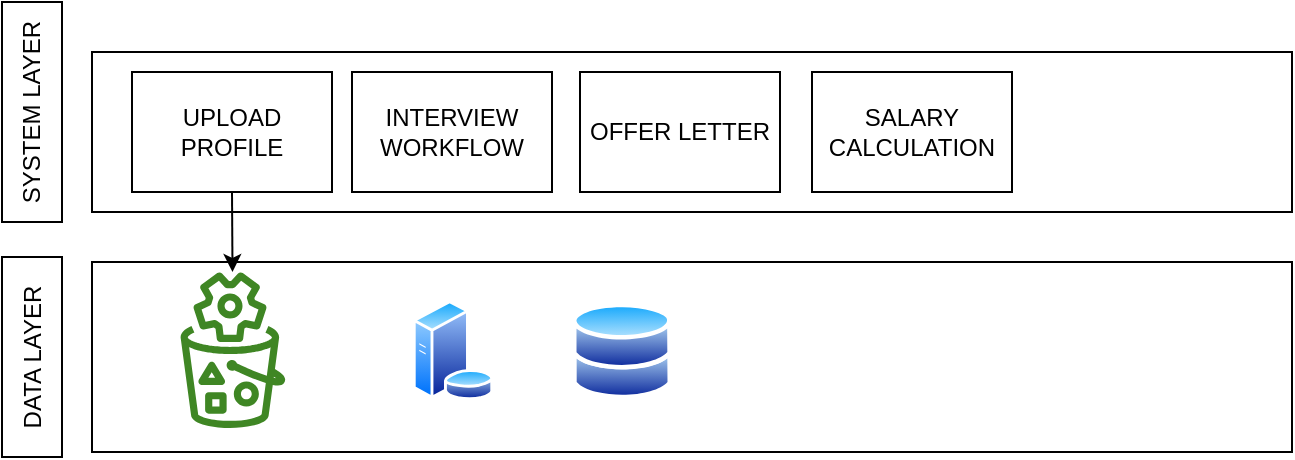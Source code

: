 <mxfile version="21.3.8" type="github">
  <diagram name="Page-1" id="Dh7hcGiAznb-rkb4ZNL5">
    <mxGraphModel dx="1050" dy="541" grid="1" gridSize="10" guides="1" tooltips="1" connect="1" arrows="1" fold="1" page="1" pageScale="1" pageWidth="827" pageHeight="1169" math="0" shadow="0">
      <root>
        <mxCell id="0" />
        <mxCell id="1" parent="0" />
        <mxCell id="gkphJBtDpKk1ZwpOAE3T-12" value="" style="rounded=0;whiteSpace=wrap;html=1;fillColor=none;" vertex="1" parent="1">
          <mxGeometry x="120" y="545" width="600" height="95" as="geometry" />
        </mxCell>
        <mxCell id="gkphJBtDpKk1ZwpOAE3T-2" value="" style="rounded=0;whiteSpace=wrap;html=1;fillColor=none;" vertex="1" parent="1">
          <mxGeometry x="120" y="440" width="600" height="80" as="geometry" />
        </mxCell>
        <mxCell id="gkphJBtDpKk1ZwpOAE3T-3" value="SYSTEM LAYER" style="rounded=0;whiteSpace=wrap;html=1;rotation=-90;" vertex="1" parent="1">
          <mxGeometry x="35" y="455" width="110" height="30" as="geometry" />
        </mxCell>
        <mxCell id="gkphJBtDpKk1ZwpOAE3T-4" value="UPLOAD PROFILE" style="rounded=0;whiteSpace=wrap;html=1;" vertex="1" parent="1">
          <mxGeometry x="140" y="450" width="100" height="60" as="geometry" />
        </mxCell>
        <mxCell id="gkphJBtDpKk1ZwpOAE3T-5" value="" style="sketch=0;outlineConnect=0;fontColor=#232F3E;gradientColor=none;fillColor=#3F8624;strokeColor=none;dashed=0;verticalLabelPosition=bottom;verticalAlign=top;align=center;html=1;fontSize=12;fontStyle=0;aspect=fixed;pointerEvents=1;shape=mxgraph.aws4.s3_object_lambda;" vertex="1" parent="1">
          <mxGeometry x="164" y="550" width="53" height="78" as="geometry" />
        </mxCell>
        <mxCell id="gkphJBtDpKk1ZwpOAE3T-6" value="" style="endArrow=classic;html=1;rounded=0;exitX=0.5;exitY=1;exitDx=0;exitDy=0;" edge="1" parent="1" source="gkphJBtDpKk1ZwpOAE3T-4" target="gkphJBtDpKk1ZwpOAE3T-5">
          <mxGeometry width="50" height="50" relative="1" as="geometry">
            <mxPoint x="290" y="590" as="sourcePoint" />
            <mxPoint x="340" y="540" as="targetPoint" />
          </mxGeometry>
        </mxCell>
        <mxCell id="gkphJBtDpKk1ZwpOAE3T-7" value="INTERVIEW WORKFLOW" style="rounded=0;whiteSpace=wrap;html=1;" vertex="1" parent="1">
          <mxGeometry x="250" y="450" width="100" height="60" as="geometry" />
        </mxCell>
        <mxCell id="gkphJBtDpKk1ZwpOAE3T-8" value="OFFER LETTER" style="rounded=0;whiteSpace=wrap;html=1;" vertex="1" parent="1">
          <mxGeometry x="364" y="450" width="100" height="60" as="geometry" />
        </mxCell>
        <mxCell id="gkphJBtDpKk1ZwpOAE3T-9" value="SALARY CALCULATION" style="rounded=0;whiteSpace=wrap;html=1;" vertex="1" parent="1">
          <mxGeometry x="480" y="450" width="100" height="60" as="geometry" />
        </mxCell>
        <mxCell id="gkphJBtDpKk1ZwpOAE3T-10" value="" style="image;aspect=fixed;perimeter=ellipsePerimeter;html=1;align=center;shadow=0;dashed=0;spacingTop=3;image=img/lib/active_directory/database_server.svg;" vertex="1" parent="1">
          <mxGeometry x="280" y="564" width="41" height="50" as="geometry" />
        </mxCell>
        <mxCell id="gkphJBtDpKk1ZwpOAE3T-11" value="" style="image;aspect=fixed;perimeter=ellipsePerimeter;html=1;align=center;shadow=0;dashed=0;spacingTop=3;image=img/lib/active_directory/databases.svg;" vertex="1" parent="1">
          <mxGeometry x="360" y="565" width="50" height="49" as="geometry" />
        </mxCell>
        <mxCell id="gkphJBtDpKk1ZwpOAE3T-13" value="DATA LAYER" style="rounded=0;whiteSpace=wrap;html=1;rotation=-90;" vertex="1" parent="1">
          <mxGeometry x="40" y="577.5" width="100" height="30" as="geometry" />
        </mxCell>
      </root>
    </mxGraphModel>
  </diagram>
</mxfile>
